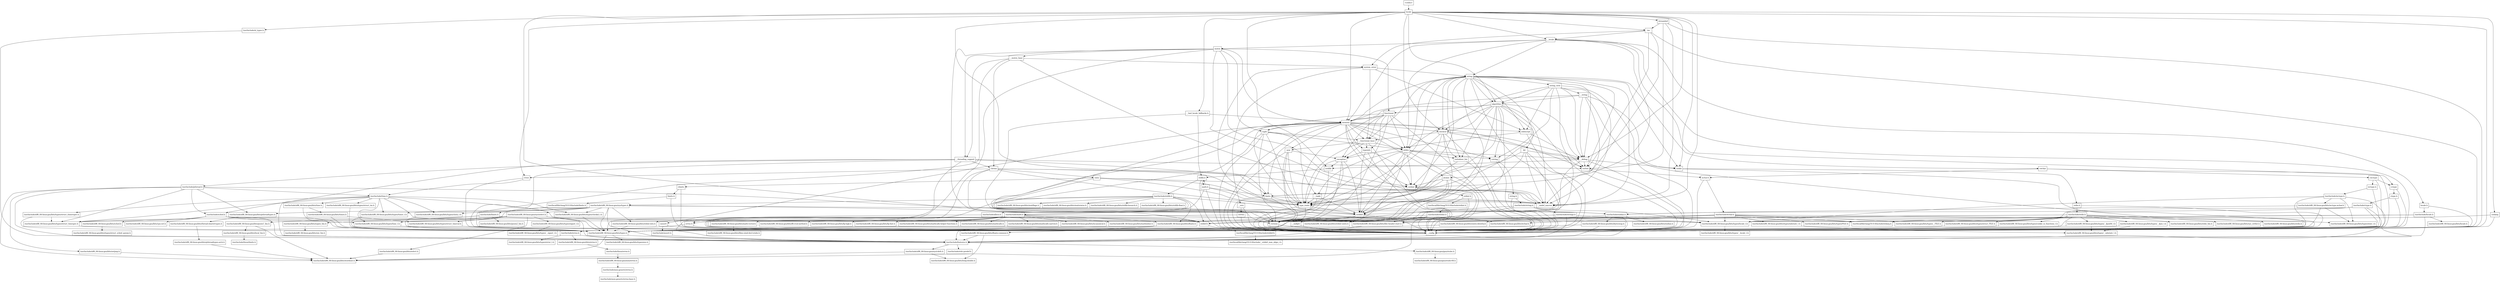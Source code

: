 digraph "dependencies" {
  header_0 [ shape="box", label="\<stdin\>" ];
  header_1 [ shape="box", label="locale" ];
  header_10 [ shape="box", label="/usr/include/pthread.h" ];
  header_100 [ shape="box", label="/usr/include/x86_64-linux-gnu/bits/types/cookie_io_functions_t.h" ];
  header_101 [ shape="box", label="/usr/include/x86_64-linux-gnu/bits/stdio_lim.h" ];
  header_102 [ shape="box", label="/usr/include/x86_64-linux-gnu/bits/sys_errlist.h" ];
  header_103 [ shape="box", label="/usr/include/x86_64-linux-gnu/bits/stdio.h" ];
  header_104 [ shape="box", label="memory" ];
  header_105 [ shape="box", label="typeinfo" ];
  header_106 [ shape="box", label="exception" ];
  header_107 [ shape="box", label="new" ];
  header_108 [ shape="box", label="iterator" ];
  header_109 [ shape="box", label="__functional_base" ];
  header_11 [ shape="box", label="__locale" ];
  header_110 [ shape="box", label="tuple" ];
  header_111 [ shape="box", label="stdexcept" ];
  header_112 [ shape="box", label="cassert" ];
  header_113 [ shape="box", label="/usr/include/assert.h" ];
  header_114 [ shape="box", label="atomic" ];
  header_115 [ shape="box", label="functional" ];
  header_116 [ shape="box", label="bit" ];
  header_117 [ shape="box", label="cwchar" ];
  header_118 [ shape="box", label="cwctype" ];
  header_119 [ shape="box", label="cctype" ];
  header_12 [ shape="box", label="string" ];
  header_120 [ shape="box", label="ctype.h" ];
  header_121 [ shape="box", label="/usr/include/ctype.h" ];
  header_122 [ shape="box", label="wctype.h" ];
  header_123 [ shape="box", label="/usr/include/wctype.h" ];
  header_124 [ shape="box", label="/usr/include/x86_64-linux-gnu/bits/wctype-wchar.h" ];
  header_125 [ shape="box", label="mutex" ];
  header_126 [ shape="box", label="__mutex_base" ];
  header_127 [ shape="box", label="chrono" ];
  header_128 [ shape="box", label="ctime" ];
  header_129 [ shape="box", label="/usr/include/time.h" ];
  header_13 [ shape="box", label="string_view" ];
  header_130 [ shape="box", label="/usr/include/x86_64-linux-gnu/bits/time.h" ];
  header_131 [ shape="box", label="/usr/include/x86_64-linux-gnu/bits/timex.h" ];
  header_132 [ shape="box", label="/usr/include/x86_64-linux-gnu/bits/types/struct_tm.h" ];
  header_133 [ shape="box", label="/usr/include/x86_64-linux-gnu/bits/types/struct_itimerspec.h" ];
  header_134 [ shape="box", label="ratio" ];
  header_135 [ shape="box", label="climits" ];
  header_136 [ shape="box", label="limits.h" ];
  header_137 [ shape="box", label="/usr/local/lib/clang/10.0.0/include/limits.h" ];
  header_138 [ shape="box", label="/usr/include/limits.h" ];
  header_139 [ shape="box", label="/usr/include/x86_64-linux-gnu/bits/posix1_lim.h" ];
  header_14 [ shape="box", label="__string" ];
  header_140 [ shape="box", label="/usr/include/x86_64-linux-gnu/bits/local_lim.h" ];
  header_141 [ shape="box", label="/usr/include/linux/limits.h" ];
  header_142 [ shape="box", label="/usr/include/x86_64-linux-gnu/bits/posix2_lim.h" ];
  header_143 [ shape="box", label="/usr/include/x86_64-linux-gnu/bits/xopen_lim.h" ];
  header_144 [ shape="box", label="/usr/include/x86_64-linux-gnu/bits/uio_lim.h" ];
  header_145 [ shape="box", label="system_error" ];
  header_146 [ shape="box", label="__errc" ];
  header_147 [ shape="box", label="cerrno" ];
  header_148 [ shape="box", label="errno.h" ];
  header_149 [ shape="box", label="/usr/include/errno.h" ];
  header_15 [ shape="box", label="algorithm" ];
  header_150 [ shape="box", label="/usr/include/x86_64-linux-gnu/bits/errno.h" ];
  header_151 [ shape="box", label="/usr/include/linux/errno.h" ];
  header_152 [ shape="box", label="/usr/include/x86_64-linux-gnu/asm/errno.h" ];
  header_153 [ shape="box", label="/usr/include/asm-generic/errno.h" ];
  header_154 [ shape="box", label="/usr/include/asm-generic/errno-base.h" ];
  header_155 [ shape="box", label="/usr/include/x86_64-linux-gnu/bits/types/error_t.h" ];
  header_156 [ shape="box", label="__threading_support" ];
  header_157 [ shape="box", label="/usr/include/sched.h" ];
  header_158 [ shape="box", label="/usr/include/x86_64-linux-gnu/bits/sched.h" ];
  header_159 [ shape="box", label="/usr/include/x86_64-linux-gnu/bits/types/struct_sched_param.h" ];
  header_16 [ shape="box", label="initializer_list" ];
  header_160 [ shape="box", label="/usr/include/x86_64-linux-gnu/bits/cpu-set.h" ];
  header_161 [ shape="box", label="/usr/include/x86_64-linux-gnu/bits/setjmp.h" ];
  header_162 [ shape="box", label="locale.h" ];
  header_163 [ shape="box", label="/usr/include/locale.h" ];
  header_164 [ shape="box", label="/usr/include/x86_64-linux-gnu/bits/locale.h" ];
  header_165 [ shape="box", label="ios" ];
  header_166 [ shape="box", label="streambuf" ];
  header_167 [ shape="box", label="cstdarg" ];
  header_168 [ shape="box", label="/usr/include/nl_types.h" ];
  header_169 [ shape="box", label="__bsd_locale_fallbacks.h" ];
  header_17 [ shape="box", label="cstddef" ];
  header_18 [ shape="box", label="version" ];
  header_19 [ shape="box", label="/usr/local/lib/clang/10.0.0/include/stddef.h" ];
  header_2 [ shape="box", label="__config" ];
  header_20 [ shape="box", label="/usr/local/lib/clang/10.0.0/include/__stddef_max_align_t.h" ];
  header_21 [ shape="box", label="__nullptr" ];
  header_22 [ shape="box", label="type_traits" ];
  header_23 [ shape="box", label="cstring" ];
  header_24 [ shape="box", label="string.h" ];
  header_25 [ shape="box", label="/usr/include/string.h" ];
  header_26 [ shape="box", label="/usr/include/x86_64-linux-gnu/bits/libc-header-start.h" ];
  header_27 [ shape="box", label="stddef.h" ];
  header_28 [ shape="box", label="/usr/include/x86_64-linux-gnu/bits/types/locale_t.h" ];
  header_29 [ shape="box", label="/usr/include/x86_64-linux-gnu/bits/types/__locale_t.h" ];
  header_3 [ shape="box", label="/usr/include/features.h" ];
  header_30 [ shape="box", label="/usr/include/strings.h" ];
  header_31 [ shape="box", label="utility" ];
  header_32 [ shape="box", label="__tuple" ];
  header_33 [ shape="box", label="cstdint" ];
  header_34 [ shape="box", label="stdint.h" ];
  header_35 [ shape="box", label="/usr/local/lib/clang/10.0.0/include/stdint.h" ];
  header_36 [ shape="box", label="/usr/include/stdint.h" ];
  header_37 [ shape="box", label="/usr/include/x86_64-linux-gnu/bits/types.h" ];
  header_38 [ shape="box", label="/usr/include/x86_64-linux-gnu/bits/typesizes.h" ];
  header_39 [ shape="box", label="/usr/include/x86_64-linux-gnu/bits/wchar.h" ];
  header_4 [ shape="box", label="/usr/include/stdc-predef.h" ];
  header_40 [ shape="box", label="/usr/include/x86_64-linux-gnu/bits/stdint-intn.h" ];
  header_41 [ shape="box", label="/usr/include/x86_64-linux-gnu/bits/stdint-uintn.h" ];
  header_42 [ shape="box", label="__debug" ];
  header_43 [ shape="box", label="iosfwd" ];
  header_44 [ shape="box", label="wchar.h" ];
  header_45 [ shape="box", label="/usr/include/wchar.h" ];
  header_46 [ shape="box", label="/usr/include/x86_64-linux-gnu/bits/floatn.h" ];
  header_47 [ shape="box", label="/usr/include/x86_64-linux-gnu/bits/floatn-common.h" ];
  header_48 [ shape="box", label="/usr/local/lib/clang/10.0.0/include/stdarg.h" ];
  header_49 [ shape="box", label="/usr/include/x86_64-linux-gnu/bits/types/wint_t.h" ];
  header_5 [ shape="box", label="/usr/include/x86_64-linux-gnu/sys/cdefs.h" ];
  header_50 [ shape="box", label="/usr/include/x86_64-linux-gnu/bits/types/mbstate_t.h" ];
  header_51 [ shape="box", label="/usr/include/x86_64-linux-gnu/bits/types/__mbstate_t.h" ];
  header_52 [ shape="box", label="/usr/include/x86_64-linux-gnu/bits/types/__FILE.h" ];
  header_53 [ shape="box", label="/usr/include/x86_64-linux-gnu/bits/types/FILE.h" ];
  header_54 [ shape="box", label="cstdlib" ];
  header_55 [ shape="box", label="stdlib.h" ];
  header_56 [ shape="box", label="/usr/include/stdlib.h" ];
  header_57 [ shape="box", label="/usr/include/x86_64-linux-gnu/bits/waitflags.h" ];
  header_58 [ shape="box", label="/usr/include/x86_64-linux-gnu/bits/waitstatus.h" ];
  header_59 [ shape="box", label="/usr/include/x86_64-linux-gnu/sys/types.h" ];
  header_6 [ shape="box", label="/usr/include/x86_64-linux-gnu/bits/wordsize.h" ];
  header_60 [ shape="box", label="/usr/include/x86_64-linux-gnu/bits/types/clock_t.h" ];
  header_61 [ shape="box", label="/usr/include/x86_64-linux-gnu/bits/types/clockid_t.h" ];
  header_62 [ shape="box", label="/usr/include/x86_64-linux-gnu/bits/types/time_t.h" ];
  header_63 [ shape="box", label="/usr/include/x86_64-linux-gnu/bits/types/timer_t.h" ];
  header_64 [ shape="box", label="/usr/include/endian.h" ];
  header_65 [ shape="box", label="/usr/include/x86_64-linux-gnu/bits/endian.h" ];
  header_66 [ shape="box", label="/usr/include/x86_64-linux-gnu/bits/byteswap.h" ];
  header_67 [ shape="box", label="/usr/include/x86_64-linux-gnu/bits/uintn-identity.h" ];
  header_68 [ shape="box", label="/usr/include/x86_64-linux-gnu/sys/select.h" ];
  header_69 [ shape="box", label="/usr/include/x86_64-linux-gnu/bits/select.h" ];
  header_7 [ shape="box", label="/usr/include/x86_64-linux-gnu/bits/long-double.h" ];
  header_70 [ shape="box", label="/usr/include/x86_64-linux-gnu/bits/types/sigset_t.h" ];
  header_71 [ shape="box", label="/usr/include/x86_64-linux-gnu/bits/types/__sigset_t.h" ];
  header_72 [ shape="box", label="/usr/include/x86_64-linux-gnu/bits/types/struct_timeval.h" ];
  header_73 [ shape="box", label="/usr/include/x86_64-linux-gnu/bits/types/struct_timespec.h" ];
  header_74 [ shape="box", label="/usr/include/x86_64-linux-gnu/bits/pthreadtypes.h" ];
  header_75 [ shape="box", label="/usr/include/x86_64-linux-gnu/bits/thread-shared-types.h" ];
  header_76 [ shape="box", label="/usr/include/x86_64-linux-gnu/bits/pthreadtypes-arch.h" ];
  header_77 [ shape="box", label="/usr/include/alloca.h" ];
  header_78 [ shape="box", label="/usr/include/x86_64-linux-gnu/bits/stdlib-bsearch.h" ];
  header_79 [ shape="box", label="/usr/include/x86_64-linux-gnu/bits/stdlib-float.h" ];
  header_8 [ shape="box", label="/usr/include/x86_64-linux-gnu/gnu/stubs.h" ];
  header_80 [ shape="box", label="math.h" ];
  header_81 [ shape="box", label="/usr/include/math.h" ];
  header_82 [ shape="box", label="/usr/include/x86_64-linux-gnu/bits/math-vector.h" ];
  header_83 [ shape="box", label="/usr/include/x86_64-linux-gnu/bits/libm-simd-decl-stubs.h" ];
  header_84 [ shape="box", label="/usr/include/x86_64-linux-gnu/bits/flt-eval-method.h" ];
  header_85 [ shape="box", label="/usr/include/x86_64-linux-gnu/bits/fp-logb.h" ];
  header_86 [ shape="box", label="/usr/include/x86_64-linux-gnu/bits/fp-fast.h" ];
  header_87 [ shape="box", label="/usr/include/x86_64-linux-gnu/bits/mathcalls-helper-functions.h" ];
  header_88 [ shape="box", label="/usr/include/x86_64-linux-gnu/bits/mathcalls.h" ];
  header_89 [ shape="box", label="/usr/include/x86_64-linux-gnu/bits/mathcalls-narrow.h" ];
  header_9 [ shape="box", label="/usr/include/x86_64-linux-gnu/gnu/stubs-64.h" ];
  header_90 [ shape="box", label="/usr/include/x86_64-linux-gnu/bits/iscanonical.h" ];
  header_91 [ shape="box", label="/usr/include/x86_64-linux-gnu/bits/mathinline.h" ];
  header_92 [ shape="box", label="limits" ];
  header_93 [ shape="box", label="__undef_macros" ];
  header_94 [ shape="box", label="cstdio" ];
  header_95 [ shape="box", label="stdio.h" ];
  header_96 [ shape="box", label="/usr/include/stdio.h" ];
  header_97 [ shape="box", label="/usr/include/x86_64-linux-gnu/bits/types/__fpos_t.h" ];
  header_98 [ shape="box", label="/usr/include/x86_64-linux-gnu/bits/types/__fpos64_t.h" ];
  header_99 [ shape="box", label="/usr/include/x86_64-linux-gnu/bits/types/struct_FILE.h" ];
  header_118 -> header_2;
  header_118 -> header_122;
  header_118 -> header_119;
  header_119 -> header_2;
  header_119 -> header_120;
  header_61 -> header_37;
  header_60 -> header_37;
  header_63 -> header_37;
  header_62 -> header_37;
  header_64 -> header_65;
  header_64 -> header_3;
  header_64 -> header_67;
  header_64 -> header_66;
  header_67 -> header_37;
  header_66 -> header_37;
  header_66 -> header_3;
  header_69 -> header_6;
  header_68 -> header_37;
  header_68 -> header_72;
  header_68 -> header_73;
  header_68 -> header_70;
  header_68 -> header_62;
  header_68 -> header_3;
  header_68 -> header_69;
  header_161 -> header_6;
  header_167 -> header_2;
  header_167 -> header_48;
  header_114 -> header_18;
  header_114 -> header_17;
  header_114 -> header_2;
  header_114 -> header_33;
  header_114 -> header_22;
  header_165 -> header_43;
  header_165 -> header_114;
  header_165 -> header_145;
  header_165 -> header_2;
  header_165 -> header_11;
  header_115 -> header_31;
  header_115 -> header_18;
  header_115 -> header_22;
  header_115 -> header_2;
  header_115 -> header_105;
  header_115 -> header_104;
  header_115 -> header_109;
  header_115 -> header_106;
  header_115 -> header_110;
  header_163 -> header_27;
  header_163 -> header_28;
  header_163 -> header_3;
  header_163 -> header_164;
  header_72 -> header_37;
  header_73 -> header_37;
  header_70 -> header_71;
  header_76 -> header_6;
  header_77 -> header_27;
  header_77 -> header_3;
  header_74 -> header_75;
  header_75 -> header_76;
  header_116 -> header_18;
  header_116 -> header_22;
  header_116 -> header_2;
  header_116 -> header_42;
  header_116 -> header_92;
  header_116 -> header_93;
  header_117 -> header_44;
  header_117 -> header_2;
  header_117 -> header_118;
  header_112 -> header_2;
  header_112 -> header_113;
  header_113 -> header_3;
  header_110 -> header_17;
  header_110 -> header_18;
  header_110 -> header_32;
  header_110 -> header_31;
  header_110 -> header_109;
  header_110 -> header_2;
  header_110 -> header_22;
  header_111 -> header_43;
  header_111 -> header_106;
  header_111 -> header_2;
  header_169 -> header_104;
  header_169 -> header_55;
  header_169 -> header_48;
  header_168 -> header_3;
  header_47 -> header_7;
  header_47 -> header_3;
  header_46 -> header_47;
  header_46 -> header_3;
  header_45 -> header_53;
  header_45 -> header_28;
  header_45 -> header_39;
  header_45 -> header_50;
  header_45 -> header_27;
  header_45 -> header_26;
  header_45 -> header_46;
  header_45 -> header_52;
  header_45 -> header_49;
  header_45 -> header_48;
  header_44 -> header_45;
  header_44 -> header_2;
  header_43 -> header_44;
  header_43 -> header_2;
  header_42 -> header_94;
  header_42 -> header_43;
  header_42 -> header_17;
  header_42 -> header_2;
  header_42 -> header_54;
  header_41 -> header_37;
  header_40 -> header_37;
  header_105 -> header_106;
  header_105 -> header_2;
  header_105 -> header_33;
  header_105 -> header_17;
  header_104 -> header_43;
  header_104 -> header_17;
  header_104 -> header_112;
  header_104 -> header_18;
  header_104 -> header_33;
  header_104 -> header_23;
  header_104 -> header_22;
  header_104 -> header_2;
  header_104 -> header_108;
  header_104 -> header_93;
  header_104 -> header_105;
  header_104 -> header_109;
  header_104 -> header_107;
  header_104 -> header_31;
  header_104 -> header_110;
  header_104 -> header_114;
  header_104 -> header_92;
  header_104 -> header_111;
  header_107 -> header_18;
  header_107 -> header_106;
  header_107 -> header_2;
  header_107 -> header_17;
  header_107 -> header_22;
  header_106 -> header_54;
  header_106 -> header_18;
  header_106 -> header_17;
  header_106 -> header_2;
  header_106 -> header_22;
  header_100 -> header_37;
  header_166 -> header_43;
  header_166 -> header_2;
  header_166 -> header_165;
  header_166 -> header_93;
  header_5 -> header_6;
  header_5 -> header_7;
  header_2 -> header_3;
  header_3 -> header_4;
  header_3 -> header_5;
  header_3 -> header_8;
  header_0 -> header_1;
  header_1 -> header_15;
  header_1 -> header_11;
  header_1 -> header_54;
  header_1 -> header_18;
  header_1 -> header_94;
  header_1 -> header_169;
  header_1 -> header_168;
  header_1 -> header_2;
  header_1 -> header_42;
  header_1 -> header_93;
  header_1 -> header_92;
  header_1 -> header_104;
  header_1 -> header_128;
  header_1 -> header_167;
  header_1 -> header_166;
  header_1 -> header_165;
  header_1 -> header_108;
  header_8 -> header_9;
  header_59 -> header_37;
  header_59 -> header_27;
  header_59 -> header_61;
  header_59 -> header_60;
  header_59 -> header_63;
  header_59 -> header_62;
  header_59 -> header_3;
  header_59 -> header_74;
  header_59 -> header_40;
  header_59 -> header_68;
  header_59 -> header_64;
  header_50 -> header_51;
  header_54 -> header_2;
  header_54 -> header_55;
  header_55 -> header_80;
  header_55 -> header_2;
  header_55 -> header_56;
  header_56 -> header_58;
  header_56 -> header_59;
  header_56 -> header_28;
  header_56 -> header_27;
  header_56 -> header_26;
  header_56 -> header_57;
  header_56 -> header_46;
  header_56 -> header_77;
  header_56 -> header_78;
  header_56 -> header_79;
  header_130 -> header_37;
  header_130 -> header_131;
  header_131 -> header_72;
  header_131 -> header_37;
  header_132 -> header_37;
  header_133 -> header_37;
  header_133 -> header_73;
  header_134 -> header_22;
  header_134 -> header_2;
  header_134 -> header_33;
  header_134 -> header_93;
  header_134 -> header_135;
  header_135 -> header_2;
  header_135 -> header_136;
  header_136 -> header_2;
  header_136 -> header_137;
  header_137 -> header_138;
  header_138 -> header_139;
  header_138 -> header_143;
  header_138 -> header_26;
  header_138 -> header_142;
  header_139 -> header_6;
  header_139 -> header_140;
  header_28 -> header_29;
  header_25 -> header_27;
  header_25 -> header_26;
  header_25 -> header_28;
  header_25 -> header_30;
  header_24 -> header_25;
  header_24 -> header_2;
  header_27 -> header_19;
  header_26 -> header_3;
  header_21 -> header_2;
  header_23 -> header_24;
  header_23 -> header_2;
  header_22 -> header_18;
  header_22 -> header_17;
  header_22 -> header_2;
  header_127 -> header_18;
  header_127 -> header_22;
  header_127 -> header_134;
  header_127 -> header_2;
  header_127 -> header_93;
  header_127 -> header_92;
  header_127 -> header_128;
  header_126 -> header_127;
  header_126 -> header_145;
  header_126 -> header_156;
  header_126 -> header_2;
  header_126 -> header_93;
  header_125 -> header_156;
  header_125 -> header_18;
  header_125 -> header_33;
  header_125 -> header_126;
  header_125 -> header_2;
  header_125 -> header_104;
  header_125 -> header_115;
  header_125 -> header_110;
  header_125 -> header_93;
  header_124 -> header_37;
  header_124 -> header_64;
  header_124 -> header_49;
  header_123 -> header_37;
  header_123 -> header_124;
  header_123 -> header_3;
  header_123 -> header_49;
  header_123 -> header_28;
  header_122 -> header_123;
  header_122 -> header_2;
  header_121 -> header_37;
  header_121 -> header_28;
  header_121 -> header_3;
  header_121 -> header_64;
  header_120 -> header_2;
  header_120 -> header_121;
  header_129 -> header_61;
  header_129 -> header_28;
  header_129 -> header_73;
  header_129 -> header_27;
  header_129 -> header_63;
  header_129 -> header_130;
  header_129 -> header_60;
  header_129 -> header_132;
  header_129 -> header_62;
  header_129 -> header_3;
  header_129 -> header_133;
  header_128 -> header_2;
  header_128 -> header_129;
  header_36 -> header_39;
  header_36 -> header_37;
  header_36 -> header_26;
  header_36 -> header_6;
  header_36 -> header_41;
  header_36 -> header_40;
  header_37 -> header_6;
  header_37 -> header_3;
  header_37 -> header_38;
  header_34 -> header_35;
  header_34 -> header_2;
  header_35 -> header_36;
  header_32 -> header_17;
  header_32 -> header_2;
  header_32 -> header_22;
  header_33 -> header_34;
  header_33 -> header_2;
  header_30 -> header_27;
  header_30 -> header_3;
  header_30 -> header_28;
  header_31 -> header_16;
  header_31 -> header_17;
  header_31 -> header_18;
  header_31 -> header_32;
  header_31 -> header_33;
  header_31 -> header_23;
  header_31 -> header_22;
  header_31 -> header_2;
  header_31 -> header_42;
  header_152 -> header_153;
  header_153 -> header_154;
  header_150 -> header_151;
  header_151 -> header_152;
  header_156 -> header_10;
  header_156 -> header_157;
  header_156 -> header_148;
  header_156 -> header_127;
  header_156 -> header_43;
  header_156 -> header_2;
  header_156 -> header_93;
  header_157 -> header_37;
  header_157 -> header_27;
  header_157 -> header_73;
  header_157 -> header_62;
  header_157 -> header_3;
  header_157 -> header_160;
  header_157 -> header_158;
  header_158 -> header_159;
  header_109 -> header_31;
  header_109 -> header_22;
  header_109 -> header_2;
  header_109 -> header_105;
  header_109 -> header_107;
  header_109 -> header_106;
  header_108 -> header_16;
  header_108 -> header_17;
  header_108 -> header_18;
  header_108 -> header_22;
  header_108 -> header_2;
  header_108 -> header_43;
  header_108 -> header_42;
  header_108 -> header_109;
  header_82 -> header_83;
  header_81 -> header_90;
  header_81 -> header_37;
  header_81 -> header_26;
  header_81 -> header_91;
  header_81 -> header_46;
  header_81 -> header_89;
  header_81 -> header_88;
  header_81 -> header_82;
  header_81 -> header_87;
  header_81 -> header_86;
  header_81 -> header_85;
  header_81 -> header_84;
  header_80 -> header_81;
  header_80 -> header_2;
  header_80 -> header_55;
  header_80 -> header_92;
  header_80 -> header_22;
  header_140 -> header_141;
  header_143 -> header_144;
  header_145 -> header_111;
  header_145 -> header_22;
  header_145 -> header_109;
  header_145 -> header_12;
  header_145 -> header_146;
  header_147 -> header_148;
  header_147 -> header_2;
  header_146 -> header_2;
  header_146 -> header_147;
  header_149 -> header_150;
  header_149 -> header_3;
  header_149 -> header_155;
  header_148 -> header_149;
  header_148 -> header_2;
  header_14 -> header_15;
  header_14 -> header_2;
  header_14 -> header_42;
  header_14 -> header_94;
  header_14 -> header_104;
  header_14 -> header_93;
  header_15 -> header_16;
  header_15 -> header_115;
  header_15 -> header_18;
  header_15 -> header_23;
  header_15 -> header_31;
  header_15 -> header_17;
  header_15 -> header_2;
  header_15 -> header_108;
  header_15 -> header_93;
  header_15 -> header_116;
  header_15 -> header_104;
  header_15 -> header_22;
  header_15 -> header_42;
  header_16 -> header_17;
  header_16 -> header_2;
  header_17 -> header_18;
  header_17 -> header_2;
  header_17 -> header_19;
  header_17 -> header_21;
  header_10 -> header_157;
  header_10 -> header_6;
  header_10 -> header_73;
  header_10 -> header_3;
  header_10 -> header_74;
  header_10 -> header_161;
  header_10 -> header_129;
  header_10 -> header_64;
  header_11 -> header_12;
  header_11 -> header_33;
  header_11 -> header_31;
  header_11 -> header_125;
  header_11 -> header_2;
  header_11 -> header_119;
  header_11 -> header_104;
  header_11 -> header_162;
  header_12 -> header_42;
  header_12 -> header_15;
  header_12 -> header_16;
  header_12 -> header_2;
  header_12 -> header_13;
  header_12 -> header_18;
  header_12 -> header_33;
  header_12 -> header_23;
  header_12 -> header_31;
  header_12 -> header_43;
  header_12 -> header_108;
  header_12 -> header_93;
  header_12 -> header_104;
  header_12 -> header_94;
  header_12 -> header_117;
  header_12 -> header_109;
  header_12 -> header_22;
  header_12 -> header_111;
  header_13 -> header_14;
  header_13 -> header_15;
  header_13 -> header_18;
  header_13 -> header_42;
  header_13 -> header_2;
  header_13 -> header_108;
  header_13 -> header_93;
  header_13 -> header_92;
  header_13 -> header_111;
  header_18 -> header_2;
  header_19 -> header_20;
  header_98 -> header_37;
  header_98 -> header_51;
  header_99 -> header_37;
  header_94 -> header_95;
  header_94 -> header_2;
  header_95 -> header_96;
  header_95 -> header_2;
  header_96 -> header_53;
  header_96 -> header_37;
  header_96 -> header_27;
  header_96 -> header_26;
  header_96 -> header_102;
  header_96 -> header_100;
  header_96 -> header_98;
  header_96 -> header_99;
  header_96 -> header_97;
  header_96 -> header_101;
  header_96 -> header_52;
  header_96 -> header_103;
  header_96 -> header_48;
  header_97 -> header_37;
  header_97 -> header_51;
  header_92 -> header_18;
  header_92 -> header_93;
  header_92 -> header_2;
  header_92 -> header_22;
  header_162 -> header_163;
  header_162 -> header_2;
}
